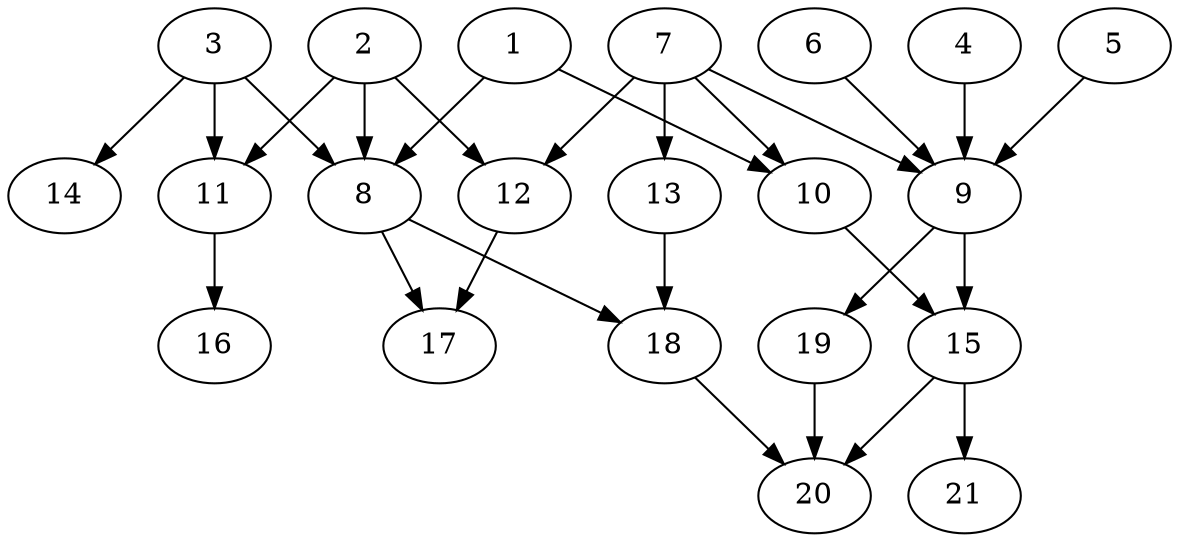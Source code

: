 // DAG (tier=2-normal, mode=data, n=21, ccr=0.405, fat=0.603, density=0.479, regular=0.444, jump=0.155, mindata=2097152, maxdata=16777216)
// DAG automatically generated by daggen at Sun Aug 24 16:33:34 2025
// /home/ermia/Project/Environments/daggen/bin/daggen --dot --ccr 0.405 --fat 0.603 --regular 0.444 --density 0.479 --jump 0.155 --mindata 2097152 --maxdata 16777216 -n 21 
digraph G {
  1 [size="263278093608152989696", alpha="0.00", expect_size="131639046804076494848"]
  1 -> 8 [size ="328624397877248"]
  1 -> 10 [size ="328624397877248"]
  2 [size="2969135027997894508544", alpha="0.12", expect_size="1484567513998947254272"]
  2 -> 8 [size ="1652633756499968"]
  2 -> 11 [size ="1652633756499968"]
  2 -> 12 [size ="1652633756499968"]
  3 [size="55777591112070472", alpha="0.03", expect_size="27888795556035236"]
  3 -> 8 [size ="883909512396800"]
  3 -> 11 [size ="883909512396800"]
  3 -> 14 [size ="883909512396800"]
  4 [size="838019837611298783232", alpha="0.14", expect_size="419009918805649391616"]
  4 -> 9 [size ="711092644872192"]
  5 [size="14704975825174766", alpha="0.09", expect_size="7352487912587383"]
  5 -> 9 [size ="533520711680000"]
  6 [size="57940726070231112", alpha="0.10", expect_size="28970363035115556"]
  6 -> 9 [size ="1080260644831232"]
  7 [size="20254821262345628", alpha="0.00", expect_size="10127410631172814"]
  7 -> 9 [size ="387775157239808"]
  7 -> 10 [size ="387775157239808"]
  7 -> 12 [size ="387775157239808"]
  7 -> 13 [size ="387775157239808"]
  8 [size="1217945548090387726336", alpha="0.18", expect_size="608972774045193863168"]
  8 -> 17 [size ="912378904444928"]
  8 -> 18 [size ="912378904444928"]
  9 [size="2880564703284283392", alpha="0.15", expect_size="1440282351642141696"]
  9 -> 15 [size ="1876631006216192"]
  9 -> 19 [size ="1876631006216192"]
  10 [size="286652111519173574656", alpha="0.18", expect_size="143326055759586787328"]
  10 -> 15 [size ="347797735866368"]
  11 [size="19511810140207472", alpha="0.07", expect_size="9755905070103736"]
  11 -> 16 [size ="1752532179222528"]
  12 [size="2025981629653248", alpha="0.13", expect_size="1012990814826624"]
  12 -> 17 [size ="225434243432448"]
  13 [size="419078601496527372288", alpha="0.00", expect_size="209539300748263686144"]
  13 -> 18 [size ="448009246605312"]
  14 [size="4172984565608302", alpha="0.11", expect_size="2086492282804151"]
  15 [size="4052117459481883836416", alpha="0.11", expect_size="2026058729740941918208"]
  15 -> 20 [size ="2033346242674688"]
  15 -> 21 [size ="2033346242674688"]
  16 [size="4371710973411137159168", alpha="0.17", expect_size="2185855486705568579584"]
  17 [size="901258499058237964288", alpha="0.16", expect_size="450629249529118982144"]
  18 [size="501420706684426048", alpha="0.01", expect_size="250710353342213024"]
  18 -> 20 [size ="187043174940672"]
  19 [size="109235672817395536", alpha="0.04", expect_size="54617836408697768"]
  19 -> 20 [size ="2216480158515200"]
  20 [size="49481555649453080", alpha="0.02", expect_size="24740777824726540"]
  21 [size="114561986329720000", alpha="0.03", expect_size="57280993164860000"]
}